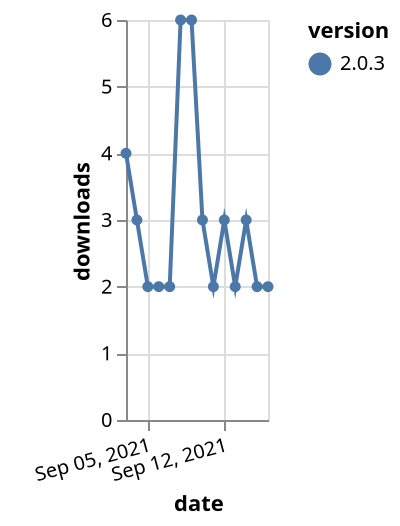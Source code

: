 {"$schema": "https://vega.github.io/schema/vega-lite/v5.json", "description": "A simple bar chart with embedded data.", "data": {"values": [{"date": "2021-09-03", "total": 9235, "delta": 4, "version": "2.0.3"}, {"date": "2021-09-04", "total": 9238, "delta": 3, "version": "2.0.3"}, {"date": "2021-09-05", "total": 9240, "delta": 2, "version": "2.0.3"}, {"date": "2021-09-06", "total": 9242, "delta": 2, "version": "2.0.3"}, {"date": "2021-09-07", "total": 9244, "delta": 2, "version": "2.0.3"}, {"date": "2021-09-08", "total": 9250, "delta": 6, "version": "2.0.3"}, {"date": "2021-09-09", "total": 9256, "delta": 6, "version": "2.0.3"}, {"date": "2021-09-10", "total": 9259, "delta": 3, "version": "2.0.3"}, {"date": "2021-09-11", "total": 9261, "delta": 2, "version": "2.0.3"}, {"date": "2021-09-12", "total": 9264, "delta": 3, "version": "2.0.3"}, {"date": "2021-09-13", "total": 9266, "delta": 2, "version": "2.0.3"}, {"date": "2021-09-14", "total": 9269, "delta": 3, "version": "2.0.3"}, {"date": "2021-09-15", "total": 9271, "delta": 2, "version": "2.0.3"}, {"date": "2021-09-16", "total": 9273, "delta": 2, "version": "2.0.3"}]}, "width": "container", "mark": {"type": "line", "point": {"filled": true}}, "encoding": {"x": {"field": "date", "type": "temporal", "timeUnit": "yearmonthdate", "title": "date", "axis": {"labelAngle": -15}}, "y": {"field": "delta", "type": "quantitative", "title": "downloads"}, "color": {"field": "version", "type": "nominal"}, "tooltip": {"field": "delta"}}}